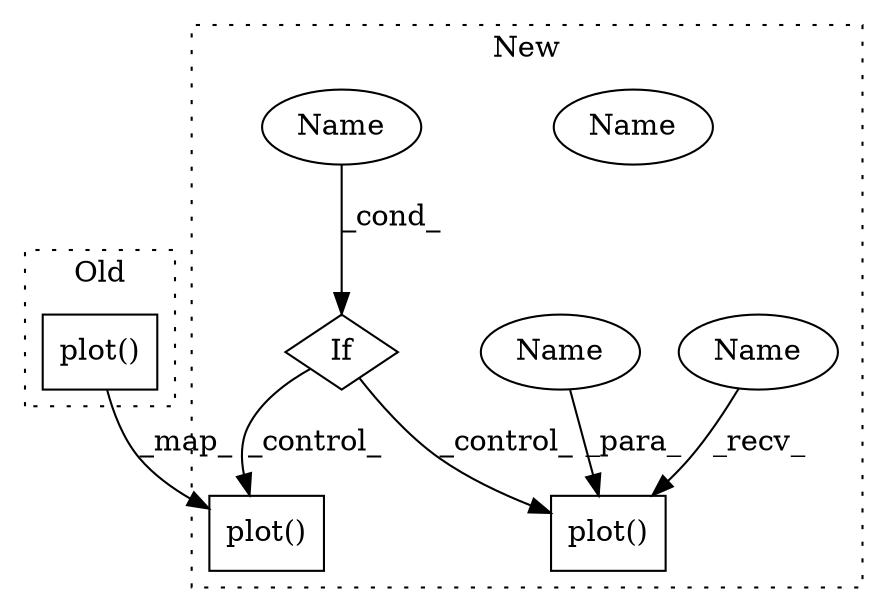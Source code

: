 digraph G {
subgraph cluster0 {
1 [label="plot()" a="75" s="8818,8835" l="10,109" shape="box"];
label = "Old";
style="dotted";
}
subgraph cluster1 {
2 [label="plot()" a="75" s="9888,9905" l="10,109" shape="box"];
3 [label="If" a="96" s="9777" l="3" shape="diamond"];
4 [label="Name" a="87" s="9780" l="9" shape="ellipse"];
5 [label="plot()" a="75" s="9803,9827" l="10,34" shape="box"];
6 [label="Name" a="87" s="9816" l="4" shape="ellipse"];
7 [label="Name" a="87" s="9780" l="9" shape="ellipse"];
8 [label="Name" a="87" s="9803" l="4" shape="ellipse"];
label = "New";
style="dotted";
}
1 -> 2 [label="_map_"];
3 -> 5 [label="_control_"];
3 -> 2 [label="_control_"];
6 -> 5 [label="_para_"];
7 -> 3 [label="_cond_"];
8 -> 5 [label="_recv_"];
}